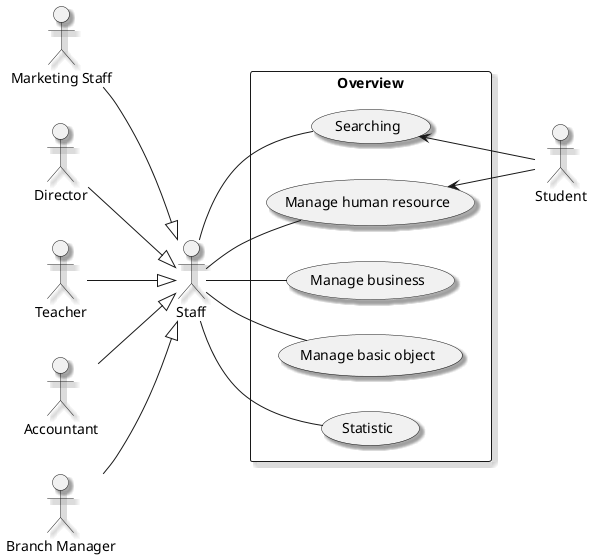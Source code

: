 @startuml SaoVietOverviewUseCase

left to right direction
skinparam packageStyle rect
skinparam shadowing true

actor "Staff" as staff
actor "Student" as student
actor "Branch Manager" as branchManager
actor "Accountant" as accountant
actor "Teacher" as teacher
actor "Marketing Staff" as marketingStaff
actor "Director" as director

rectangle Overview {
    staff -- (Manage human resource)
    staff -- (Manage business)
    staff -- (Manage basic object)
    staff -- (Searching)
    staff -- (Statistic)
    student -u-> (Manage human resource)
    student -u-> (Searching)
}

staff <|-u- branchManager
staff <|-u- accountant
staff <|-u- teacher
staff <|-u- director
staff <|-u- marketingStaff

@enduml